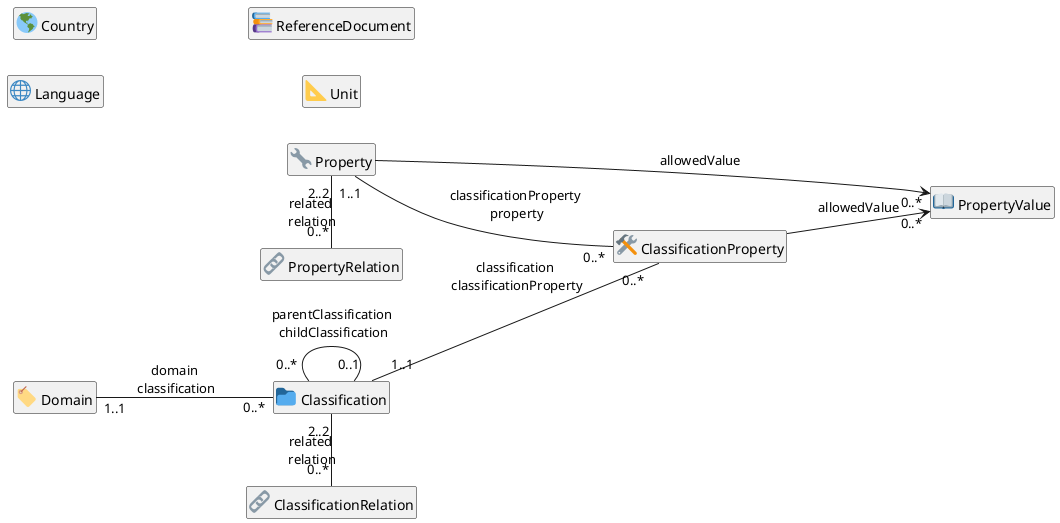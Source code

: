 @startuml
hide empty members
hide circle
left to right direction
class "<:file_folder:> Classification" as Classification
class "<:hammer_and_wrench:> ClassificationProperty" as ClassificationProperty
class "<:link:> ClassificationRelation" as ClassificationRelation
class "<:earth_americas:> Country" as Country
class "<:label:> Domain" as Domain
class "<:globe_with_meridians:> Language" as Language
class "<:wrench:> Property" as Property
class "<:link:> PropertyRelation" as PropertyRelation
class "<:book:> PropertyValue" as PropertyValue
class "<:books:> ReferenceDocument" as ReferenceDocument
class "<:triangular_ruler:> Unit" as Unit
Classification             "0..*" -u-  "1..1" Domain                     : domain\n classification
Classification             "0..*" -d-  "0..1" Classification             : parentClassification\n childClassification
ClassificationProperty     "0..*" -u-  "1..1" Classification             : classification\n classificationProperty
ClassificationRelation     "0..*" -l-  "2..2" Classification             : related\n relation
Property                   "1..1" -d-  "0..*" ClassificationProperty     : classificationProperty\n property
PropertyRelation           "0..*" -l-  "2..2" Property                   : related\n relation
ClassificationProperty            -d-> "0..*" PropertyValue              : allowedValue
Property                          -d-> "0..*" PropertyValue              : allowedValue
@enduml
